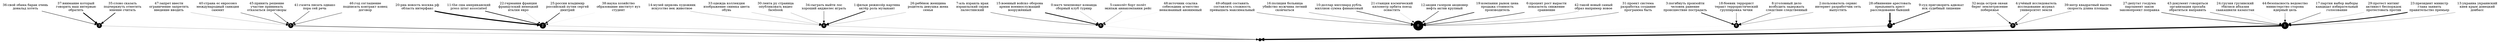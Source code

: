 strict digraph {
	node [shape=point];
	n0_27 -> n1_1 [penwidth=1.55];
	n1_3 -> n2_0 [penwidth=0.42];
	n0_47 -> n1_5 [penwidth=0.38];
	n0_20 -> n1_2 [penwidth=4.47];
	n0_14 -> n1_4 [penwidth=0.45];
	n0_7 -> n1_6 [penwidth=1.02];
	n0_49 -> n1_0 [penwidth=0.88];
	n0_43 -> n1_1 [penwidth=1.06];
	n0_16 -> n1_0 [penwidth=0.70];
	n1_6 -> n2_0 [penwidth=0.14];
	n0_10 -> n1_0 [penwidth=1.73];
	n0_36 -> n1_3 [penwidth=1.28];
	n0_3 -> n1_8 [penwidth=2.37];
	n0_28 -> n1_7 [penwidth=4.01];
	n1_2 -> n2_0 [penwidth=0.39];
	n0_32 -> n1_9 [penwidth=1.12];
	n0_21 -> n1_0 [penwidth=0.24];
	n0_15 -> n1_6 [penwidth=3.01];
	n0_24 -> n1_1 [penwidth=0.15];
	n0_44 -> n1_1 [penwidth=0.86];
	n0_17 -> n1_1 [penwidth=1.13];
	n1_5 -> n2_0 [penwidth=1.51];
	n0_11 -> n1_2 [penwidth=2.44];
	n0_37 -> n1_3 [penwidth=3.34];
	n0_4 -> n1_9 [penwidth=1.02];
	n0_40 -> n1_5 [penwidth=1.08];
	n0_29 -> n1_1 [penwidth=0.34];
	n1_1 -> n2_0 [penwidth=4.77];
	n0_33 -> n1_4 [penwidth=0.35];
	n0_22 -> n1_2 [penwidth=0.22];
	n0_0 -> n1_6 [penwidth=0.38];
	n0_25 -> n1_2 [penwidth=1.95];
	n0_45 -> n1_5 [penwidth=1.39];
	n0_18 -> n1_8 [penwidth=0.88];
	n1_4 -> n2_0 [penwidth=0.40];
	n0_12 -> n1_0 [penwidth=1.42];
	n0_38 -> n1_2 [penwidth=0.09];
	n0_5 -> n1_6 [penwidth=0.70];
	n1_9 -> n2_0 [penwidth=0.27];
	n0_41 -> n1_5 [penwidth=1.20];
	n0_30 -> n1_4 [penwidth=0.45];
	n1_0 -> n2_0 [penwidth=0.01];
	n0_8 -> n1_8 [penwidth=1.15];
	n0_34 -> n1_4 [penwidth=1.09];
	n0_23 -> n1_1 [penwidth=3.19];
	n0_1 -> n1_4 [penwidth=2.74];
	n0_26 -> n1_4 [penwidth=0.39];
	n0_46 -> n1_5 [penwidth=1.04];
	n0_19 -> n1_0 [penwidth=2.22];
	n0_13 -> n1_1 [penwidth=0.53];
	n0_39 -> n1_9 [penwidth=0.70];
	n1_8 -> n2_0 [penwidth=0.04];
	n0_6 -> n1_0 [penwidth=1.59];
	n0_48 -> n1_6 [penwidth=0.07];
	n0_42 -> n1_0 [penwidth=0.49];
	n0_31 -> n1_0 [penwidth=0.96];
	n1_7 -> n2_0 [penwidth=0.63];
	n0_9 -> n1_7 [penwidth=2.33];
	n0_35 -> n1_3 [penwidth=2.28];
	n0_2 -> n1_8 [penwidth=0.65];
	n0_27 [label="27:депутат госдума
парламент закон
законопроект поправка",shape=none,fontcolor="black"]
	n1_3 [shape=circle,margin="0,0",style=filled,fillcolor=black,fontcolor=white,height=0.25,label="3"]
	n0_47 [label="47:запрет ввести
ограничение запретить
введение вводить",shape=none,fontcolor="black"]
	n0_20 [label="20:риа новость москва рф
область интерфакс",shape=none,fontcolor="black"]
	n0_14 [label="14:музей церковь художник
искусство век животное",shape=none,fontcolor="black"]
	n0_7 [label="7:аль израиль ирак
израильский сирия
палестинский",shape=none,fontcolor="black"]
	n0_49 [label="49:общий составить
составлять сложность
превышать максимальный",shape=none,fontcolor="black"]
	n0_43 [label="43:документ говориться
организация просьба
обратиться направить",shape=none,fontcolor="black"]
	n0_16 [label="16:полиция больница
убийство мужчина летний
скончаться",shape=none,fontcolor="black"]
	n1_6 [shape=circle,margin="0,0",style=filled,fillcolor=black,fontcolor=white,height=0.14,label="6"]
	n0_10 [label="10:доллар миллиард рубль
миллион сумма финансовый",shape=none,fontcolor="black"]
	n0_36 [label="36:свой обама барак очень
дональд хотеть",shape=none,fontcolor="black"]
	n0_3 [label="3:погибнуть произойти
человек ранение
происшествие пострадать",shape=none,fontcolor="black"]
	n0_28 [label="28:обвинение арестовать
предъявить арест
расследование бывший",shape=none,fontcolor="black"]
	n1_2 [shape=circle,margin="0,0",style=filled,fillcolor=black,fontcolor=white,height=0.36,label="2"]
	n0_32 [label="32:вода остров океан
берег землетрясение
побережье",shape=none,fontcolor="black"]
	n0_21 [label="21:станция космический
километр орбита поезд
оснастить",shape=none,fontcolor="black"]
	n0_15 [label="15:военный войско оборона
армия военнослужащий
вооружённый",shape=none,fontcolor="black"]
	n0_24 [label="24:грузия грузинский
тбилиси абхазия
саакашвили казахстан",shape=none,fontcolor="black"]
	n0_44 [label="44:безопасность ведомство
министерство сторона
ядерный цель",shape=none,fontcolor="black"]
	n0_17 [label="17:партия выбор выборы
кандидат избирательный
голосование",shape=none,fontcolor="black"]
	n1_5 [shape=circle,margin="0,0",style=filled,fillcolor=black,fontcolor=white,height=0.16,label="5"]
	n0_11 [label="11:the сша американский
press штат associated",shape=none,fontcolor="black"]
	n0_37 [label="37:внимание который
говорить наш интервью
обратить",shape=none,fontcolor="black"]
	n0_4 [label="4:учёный исследователь
исследование журнал
университет земля",shape=none,fontcolor="black"]
	n0_40 [label="40:страна ес евросоюз
международный санкция
саммит",shape=none,fontcolor="black"]
	n0_29 [label="29:протест митинг
активист беспорядок
протестовать против",shape=none,fontcolor="black"]
	n1_1 [shape=circle,margin="0,0",style=filled,fillcolor=black,fontcolor=white,height=0.42,label="1"]
	n0_33 [label="33:одежда коллекция
изображение снимка цвета
обувь",shape=none,fontcolor="black"]
	n0_22 [label="22:германия франция
французский немецкий
италия евро",shape=none,fontcolor="black"]
	n0_0 [label="0:матч чемпионат команда
сборный клуб турнир",shape=none,fontcolor="black"]
	n0_25 [label="25:россия владимир
российский путин сергей
дмитрий",shape=none,fontcolor="black"]
	n0_45 [label="45:принять решение
участие принимать
отказаться переговоры",shape=none,fontcolor="black"]
	n0_18 [label="18:боевик террорист
теракт террористический
группировка чечня",shape=none,fontcolor="black"]
	n1_4 [shape=circle,margin="0,0",style=filled,fillcolor=black,fontcolor=white,height=0.19,label="4"]
	n0_12 [label="12:акция газпром акционер
нефть актив крупный",shape=none,fontcolor="black"]
	n0_38 [label="38:наука хозяйство
образование институт вуз
студент",shape=none,fontcolor="black"]
	n0_5 [label="5:самолёт борт полёт
экипаж авиакомпания рейс",shape=none,fontcolor="black"]
	n1_9 [shape=circle,margin="0,0",style=filled,fillcolor=black,fontcolor=white,height=0.03,label="9"]
	n0_41 [label="41:газета писать однако
пора сей речь",shape=none,fontcolor="black"]
	n0_30 [label="30:лента ру страница
опубликовать видео
facebook",shape=none,fontcolor="black"]
	n1_0 [shape=circle,margin="0,0",style=filled,fillcolor=black,fontcolor=white,height=0.60,label="0"]
	n0_8 [label="8:уголовный дело
возбудить задержать
следствие следственный",shape=none,fontcolor="black"]
	n0_34 [label="34:сыграть выйти лос
хороший анджелес играть",shape=none,fontcolor="black"]
	n0_23 [label="23:президент министр
глава заявить
правительство премьер",shape=none,fontcolor="black"]
	n0_1 [label="1:фильм режиссёр картина
актёр роль музыкант",shape=none,fontcolor="black"]
	n0_26 [label="26:ребёнок женщина
родитель девушка жена
семья",shape=none,fontcolor="black"]
	n0_46 [label="46:год соглашение
подписать контракт конец
договор",shape=none,fontcolor="black"]
	n0_19 [label="19:компания рынок цена
продажа стоимость
производитель",shape=none,fontcolor="black"]
	n0_13 [label="13:украина украинский
киев крым донецкий
донбасс",shape=none,fontcolor="black"]
	n0_39 [label="39:метр квадратный высота
скорость длина площадь",shape=none,fontcolor="black"]
	n2_0 [shape=point,height=0.17]
	n1_8 [shape=circle,margin="0,0",style=filled,fillcolor=black,fontcolor=white,height=0.12,label="8"]
	n0_6 [label="6:процент рост вырасти
показатель снижение
сравнение",shape=none,fontcolor="black"]
	n0_48 [label="48:источник ссылка
собеседник агентство
неназванный анонимный",shape=none,fontcolor="black"]
	n0_42 [label="42:такой новый самый
образ например новое",shape=none,fontcolor="black"]
	n0_31 [label="31:проект система
разработка создание
программа быть",shape=none,fontcolor="black"]
	n1_7 [shape=circle,margin="0,0",style=filled,fillcolor=black,fontcolor=white,height=0.13,label="7"]
	n0_9 [label="9:суд приговорить адвокат
иск судебный лишение",shape=none,fontcolor="black"]
	n0_35 [label="35:слово сказать
подчеркнуть отметить
мнение считать",shape=none,fontcolor="black"]
	n0_2 [label="2:пользователь сервис
интернет разработчик сеть
выпустить",shape=none,fontcolor="black"]
}